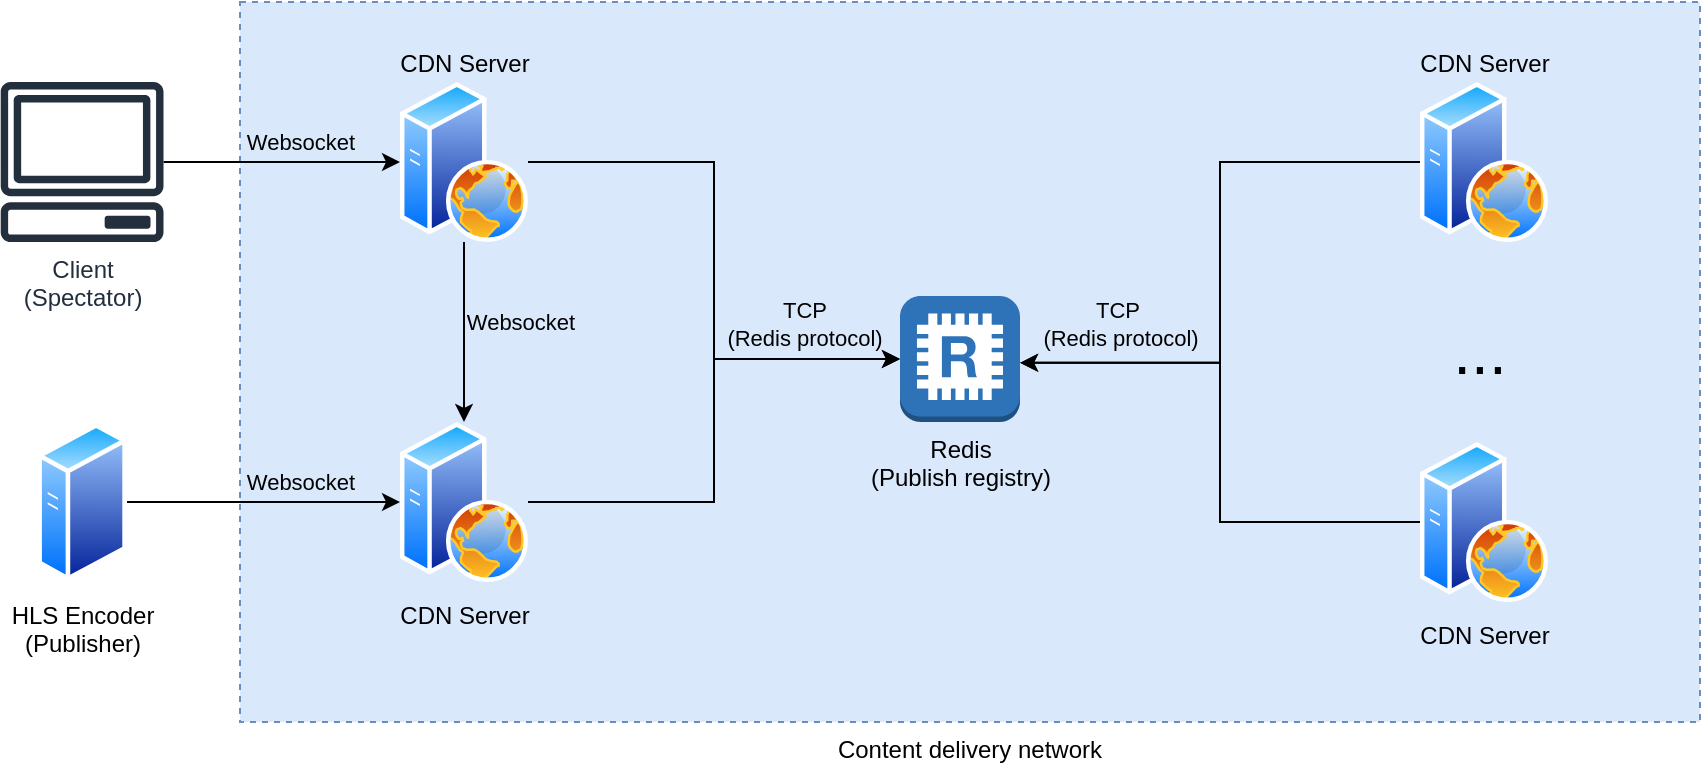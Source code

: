 <mxfile version="24.8.6">
  <diagram name="Page-1" id="APBb1IrMTwSisZW3O5uU">
    <mxGraphModel dx="1434" dy="780" grid="1" gridSize="10" guides="1" tooltips="1" connect="1" arrows="1" fold="1" page="1" pageScale="1" pageWidth="1169" pageHeight="1654" math="0" shadow="0">
      <root>
        <mxCell id="0" />
        <mxCell id="1" parent="0" />
        <mxCell id="QgCacdNSJLmAkQbC4SZz-2" value="Content delivery network" style="rounded=0;whiteSpace=wrap;html=1;labelPosition=center;verticalLabelPosition=bottom;align=center;verticalAlign=top;dashed=1;fillColor=#dae8fc;strokeColor=#6c8ebf;" vertex="1" parent="1">
          <mxGeometry x="160" y="40" width="730" height="360" as="geometry" />
        </mxCell>
        <mxCell id="QgCacdNSJLmAkQbC4SZz-22" style="edgeStyle=orthogonalEdgeStyle;rounded=0;orthogonalLoop=1;jettySize=auto;html=1;entryX=0;entryY=0.5;entryDx=0;entryDy=0;" edge="1" parent="1" source="QgCacdNSJLmAkQbC4SZz-1" target="QgCacdNSJLmAkQbC4SZz-4">
          <mxGeometry relative="1" as="geometry" />
        </mxCell>
        <mxCell id="QgCacdNSJLmAkQbC4SZz-26" value="Websocket" style="edgeLabel;html=1;align=center;verticalAlign=middle;resizable=0;points=[];labelBackgroundColor=none;" vertex="1" connectable="0" parent="QgCacdNSJLmAkQbC4SZz-22">
          <mxGeometry x="0.019" relative="1" as="geometry">
            <mxPoint x="8" y="-10" as="offset" />
          </mxGeometry>
        </mxCell>
        <mxCell id="QgCacdNSJLmAkQbC4SZz-1" value="Client&lt;div&gt;(Spectator)&lt;/div&gt;" style="sketch=0;outlineConnect=0;fontColor=#232F3E;gradientColor=none;fillColor=#232F3D;strokeColor=none;dashed=0;verticalLabelPosition=bottom;verticalAlign=top;align=center;html=1;fontSize=12;fontStyle=0;aspect=fixed;pointerEvents=1;shape=mxgraph.aws4.client;" vertex="1" parent="1">
          <mxGeometry x="40" y="80" width="82.11" height="80" as="geometry" />
        </mxCell>
        <mxCell id="QgCacdNSJLmAkQbC4SZz-23" style="edgeStyle=orthogonalEdgeStyle;rounded=0;orthogonalLoop=1;jettySize=auto;html=1;entryX=0;entryY=0.5;entryDx=0;entryDy=0;" edge="1" parent="1" source="QgCacdNSJLmAkQbC4SZz-3" target="QgCacdNSJLmAkQbC4SZz-5">
          <mxGeometry relative="1" as="geometry">
            <Array as="points">
              <mxPoint x="130" y="290" />
              <mxPoint x="130" y="290" />
            </Array>
          </mxGeometry>
        </mxCell>
        <mxCell id="QgCacdNSJLmAkQbC4SZz-27" value="Websocket" style="edgeLabel;html=1;align=center;verticalAlign=middle;resizable=0;points=[];labelBackgroundColor=none;" vertex="1" connectable="0" parent="QgCacdNSJLmAkQbC4SZz-23">
          <mxGeometry x="0.18" y="2" relative="1" as="geometry">
            <mxPoint x="6" y="-8" as="offset" />
          </mxGeometry>
        </mxCell>
        <mxCell id="QgCacdNSJLmAkQbC4SZz-3" value="HLS Encoder&lt;div&gt;(Publisher)&lt;/div&gt;" style="image;aspect=fixed;perimeter=ellipsePerimeter;html=1;align=center;shadow=0;dashed=0;spacingTop=3;image=img/lib/active_directory/generic_server.svg;" vertex="1" parent="1">
          <mxGeometry x="58.65" y="250" width="44.8" height="80" as="geometry" />
        </mxCell>
        <mxCell id="QgCacdNSJLmAkQbC4SZz-29" style="edgeStyle=orthogonalEdgeStyle;rounded=0;orthogonalLoop=1;jettySize=auto;html=1;" edge="1" parent="1" source="QgCacdNSJLmAkQbC4SZz-4" target="QgCacdNSJLmAkQbC4SZz-5">
          <mxGeometry relative="1" as="geometry" />
        </mxCell>
        <mxCell id="QgCacdNSJLmAkQbC4SZz-30" value="Websocket" style="edgeLabel;html=1;align=center;verticalAlign=middle;resizable=0;points=[];labelBackgroundColor=none;" vertex="1" connectable="0" parent="QgCacdNSJLmAkQbC4SZz-29">
          <mxGeometry x="0.133" y="5" relative="1" as="geometry">
            <mxPoint x="23" y="-11" as="offset" />
          </mxGeometry>
        </mxCell>
        <mxCell id="QgCacdNSJLmAkQbC4SZz-4" value="CDN Server" style="image;aspect=fixed;perimeter=ellipsePerimeter;html=1;align=center;shadow=0;dashed=0;spacingTop=3;image=img/lib/active_directory/web_server.svg;labelBackgroundColor=none;labelPosition=center;verticalLabelPosition=top;verticalAlign=bottom;" vertex="1" parent="1">
          <mxGeometry x="240" y="80" width="64" height="80" as="geometry" />
        </mxCell>
        <mxCell id="QgCacdNSJLmAkQbC4SZz-5" value="CDN Server" style="image;aspect=fixed;perimeter=ellipsePerimeter;html=1;align=center;shadow=0;dashed=0;spacingTop=3;image=img/lib/active_directory/web_server.svg;labelBackgroundColor=none;" vertex="1" parent="1">
          <mxGeometry x="240" y="250" width="64" height="80" as="geometry" />
        </mxCell>
        <mxCell id="QgCacdNSJLmAkQbC4SZz-6" value="CDN Server" style="image;aspect=fixed;perimeter=ellipsePerimeter;html=1;align=center;shadow=0;dashed=0;spacingTop=3;image=img/lib/active_directory/web_server.svg;labelBackgroundColor=none;labelPosition=center;verticalLabelPosition=top;verticalAlign=bottom;" vertex="1" parent="1">
          <mxGeometry x="750" y="80" width="64" height="80" as="geometry" />
        </mxCell>
        <mxCell id="QgCacdNSJLmAkQbC4SZz-7" value="CDN Server" style="image;aspect=fixed;perimeter=ellipsePerimeter;html=1;align=center;shadow=0;dashed=0;spacingTop=3;image=img/lib/active_directory/web_server.svg;labelBackgroundColor=none;" vertex="1" parent="1">
          <mxGeometry x="750" y="260" width="64" height="80" as="geometry" />
        </mxCell>
        <mxCell id="QgCacdNSJLmAkQbC4SZz-9" value="&lt;font style=&quot;font-size: 32px;&quot;&gt;...&lt;/font&gt;" style="text;html=1;align=center;verticalAlign=middle;whiteSpace=wrap;rounded=0;" vertex="1" parent="1">
          <mxGeometry x="750" y="200" width="60" height="30" as="geometry" />
        </mxCell>
        <mxCell id="QgCacdNSJLmAkQbC4SZz-10" value="Redis&lt;div&gt;(Publish registry)&lt;/div&gt;" style="outlineConnect=0;dashed=0;verticalLabelPosition=bottom;verticalAlign=top;align=center;html=1;shape=mxgraph.aws3.redis;fillColor=#2E73B8;gradientColor=none;" vertex="1" parent="1">
          <mxGeometry x="490" y="187" width="60" height="63" as="geometry" />
        </mxCell>
        <mxCell id="QgCacdNSJLmAkQbC4SZz-11" style="edgeStyle=orthogonalEdgeStyle;rounded=0;orthogonalLoop=1;jettySize=auto;html=1;entryX=1;entryY=0.53;entryDx=0;entryDy=0;entryPerimeter=0;" edge="1" parent="1" source="QgCacdNSJLmAkQbC4SZz-6" target="QgCacdNSJLmAkQbC4SZz-10">
          <mxGeometry relative="1" as="geometry" />
        </mxCell>
        <mxCell id="QgCacdNSJLmAkQbC4SZz-13" style="edgeStyle=orthogonalEdgeStyle;rounded=0;orthogonalLoop=1;jettySize=auto;html=1;entryX=1;entryY=0.53;entryDx=0;entryDy=0;entryPerimeter=0;" edge="1" parent="1" source="QgCacdNSJLmAkQbC4SZz-7" target="QgCacdNSJLmAkQbC4SZz-10">
          <mxGeometry relative="1" as="geometry" />
        </mxCell>
        <mxCell id="QgCacdNSJLmAkQbC4SZz-14" value="TCP&amp;nbsp;&lt;div&gt;(Redis protocol)&lt;/div&gt;" style="edgeLabel;html=1;align=center;verticalAlign=middle;resizable=0;points=[];labelBackgroundColor=none;" vertex="1" connectable="0" parent="QgCacdNSJLmAkQbC4SZz-13">
          <mxGeometry x="0.542" y="1" relative="1" as="geometry">
            <mxPoint x="-14" y="-21" as="offset" />
          </mxGeometry>
        </mxCell>
        <mxCell id="QgCacdNSJLmAkQbC4SZz-15" style="edgeStyle=orthogonalEdgeStyle;rounded=0;orthogonalLoop=1;jettySize=auto;html=1;entryX=0;entryY=0.5;entryDx=0;entryDy=0;entryPerimeter=0;" edge="1" parent="1" source="QgCacdNSJLmAkQbC4SZz-4" target="QgCacdNSJLmAkQbC4SZz-10">
          <mxGeometry relative="1" as="geometry" />
        </mxCell>
        <mxCell id="QgCacdNSJLmAkQbC4SZz-16" style="edgeStyle=orthogonalEdgeStyle;rounded=0;orthogonalLoop=1;jettySize=auto;html=1;entryX=0;entryY=0.5;entryDx=0;entryDy=0;entryPerimeter=0;labelBackgroundColor=default;" edge="1" parent="1" source="QgCacdNSJLmAkQbC4SZz-5" target="QgCacdNSJLmAkQbC4SZz-10">
          <mxGeometry relative="1" as="geometry" />
        </mxCell>
        <mxCell id="QgCacdNSJLmAkQbC4SZz-17" value="TCP&lt;div&gt;(Redis protocol)&lt;/div&gt;" style="edgeLabel;html=1;align=center;verticalAlign=middle;resizable=0;points=[];labelBackgroundColor=none;" vertex="1" connectable="0" parent="QgCacdNSJLmAkQbC4SZz-16">
          <mxGeometry x="0.619" relative="1" as="geometry">
            <mxPoint x="1" y="-18" as="offset" />
          </mxGeometry>
        </mxCell>
      </root>
    </mxGraphModel>
  </diagram>
</mxfile>
